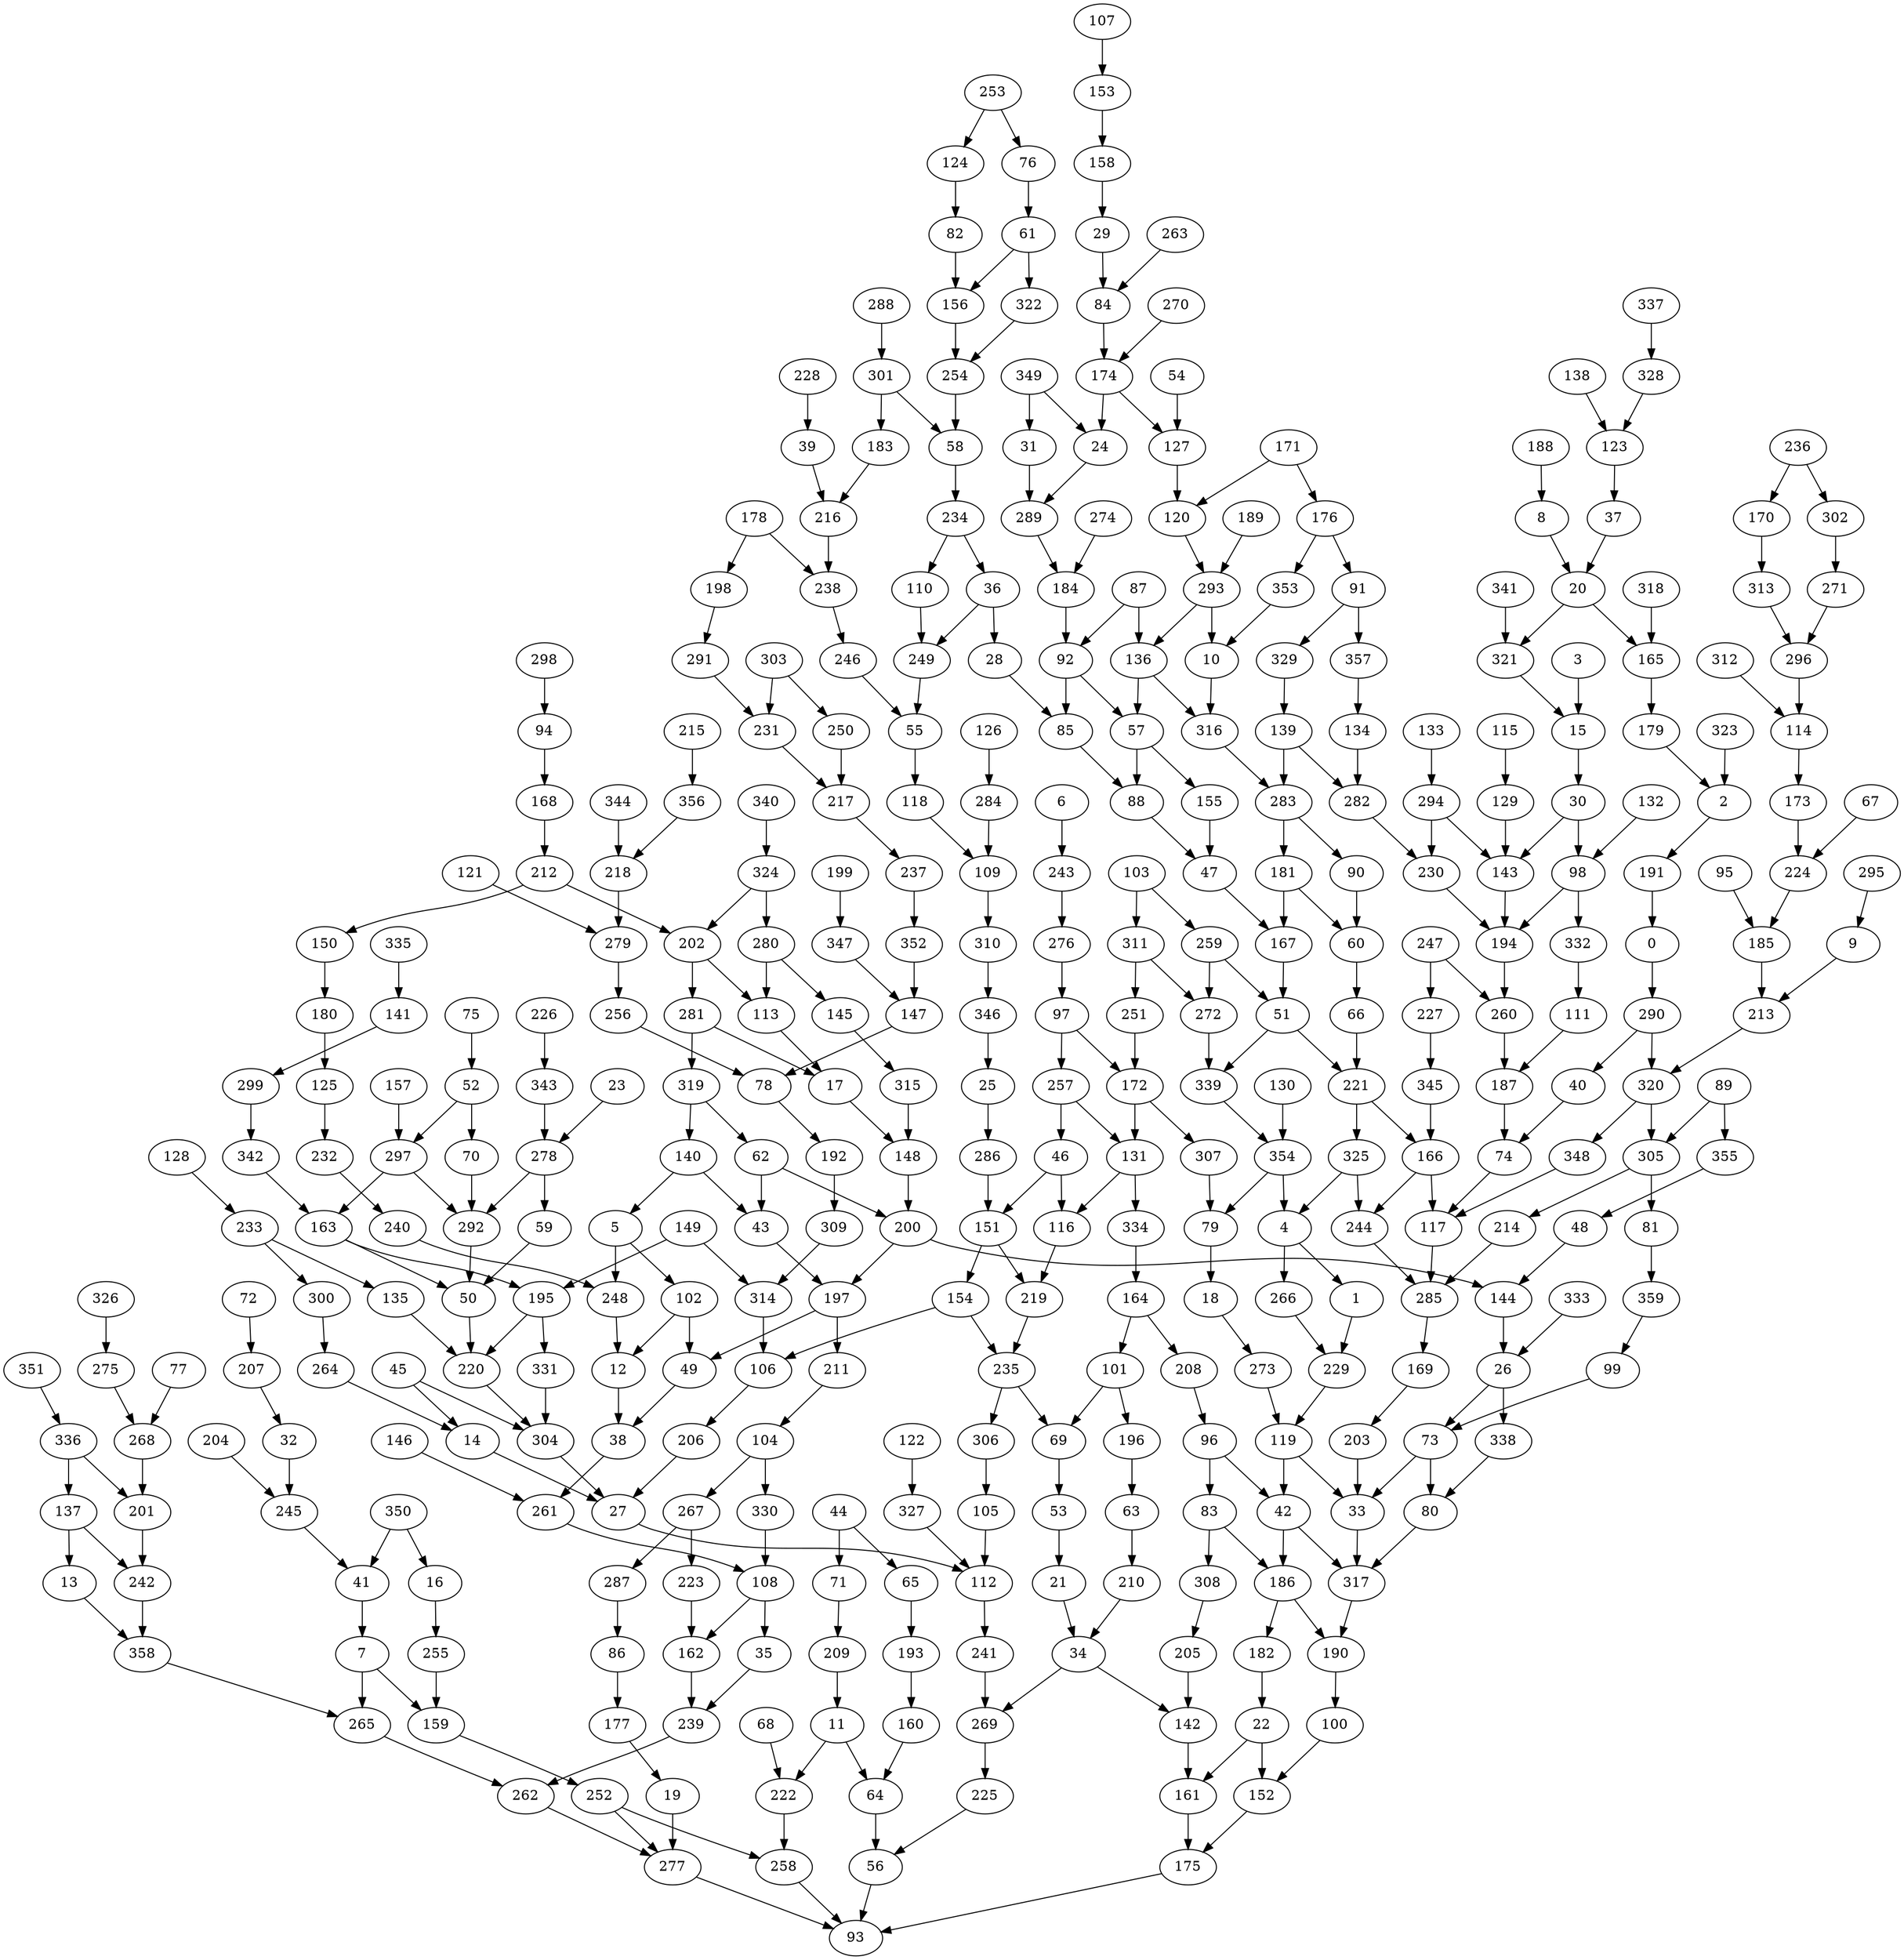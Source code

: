 strict digraph "" {
	0 -> 290;
	191 -> 0;
	1 -> 229;
	4 -> 1;
	4 -> 266;
	2 -> 191;
	179 -> 2;
	323 -> 2;
	325 -> 4;
	325 -> 244;
	354 -> 4;
	354 -> 79;
	5 -> 102;
	5 -> 248;
	140 -> 5;
	140 -> 43;
	7 -> 159;
	7 -> 265;
	41 -> 7;
	8 -> 20;
	188 -> 8;
	9 -> 213;
	295 -> 9;
	10 -> 316;
	293 -> 10;
	293 -> 136;
	353 -> 10;
	11 -> 64;
	11 -> 222;
	209 -> 11;
	12 -> 38;
	102 -> 12;
	102 -> 49;
	248 -> 12;
	13 -> 358;
	137 -> 13;
	137 -> 242;
	14 -> 27;
	45 -> 14;
	45 -> 304;
	264 -> 14;
	15 -> 30;
	3 -> 15;
	321 -> 15;
	16 -> 255;
	350 -> 41;
	350 -> 16;
	17 -> 148;
	113 -> 17;
	281 -> 17;
	281 -> 319;
	18 -> 273;
	79 -> 18;
	19 -> 277;
	177 -> 19;
	20 -> 321;
	20 -> 165;
	37 -> 20;
	21 -> 34;
	53 -> 21;
	22 -> 152;
	22 -> 161;
	182 -> 22;
	24 -> 289;
	174 -> 24;
	174 -> 127;
	349 -> 24;
	349 -> 31;
	25 -> 286;
	346 -> 25;
	26 -> 73;
	26 -> 338;
	144 -> 26;
	333 -> 26;
	27 -> 112;
	206 -> 27;
	304 -> 27;
	28 -> 85;
	36 -> 28;
	36 -> 249;
	29 -> 84;
	158 -> 29;
	30 -> 98;
	30 -> 143;
	31 -> 289;
	32 -> 245;
	207 -> 32;
	33 -> 317;
	73 -> 33;
	73 -> 80;
	119 -> 33;
	119 -> 42;
	203 -> 33;
	34 -> 142;
	34 -> 269;
	210 -> 34;
	35 -> 239;
	108 -> 35;
	108 -> 162;
	234 -> 36;
	234 -> 110;
	123 -> 37;
	38 -> 261;
	49 -> 38;
	39 -> 216;
	228 -> 39;
	40 -> 74;
	290 -> 40;
	290 -> 320;
	245 -> 41;
	42 -> 186;
	42 -> 317;
	96 -> 42;
	96 -> 83;
	43 -> 197;
	62 -> 43;
	62 -> 200;
	46 -> 116;
	46 -> 151;
	257 -> 46;
	257 -> 131;
	47 -> 167;
	88 -> 47;
	155 -> 47;
	48 -> 144;
	355 -> 48;
	197 -> 49;
	197 -> 211;
	50 -> 220;
	59 -> 50;
	163 -> 50;
	163 -> 195;
	292 -> 50;
	51 -> 221;
	51 -> 339;
	167 -> 51;
	259 -> 51;
	259 -> 272;
	52 -> 70;
	52 -> 297;
	75 -> 52;
	69 -> 53;
	55 -> 118;
	246 -> 55;
	249 -> 55;
	56 -> 93;
	64 -> 56;
	225 -> 56;
	57 -> 88;
	57 -> 155;
	92 -> 57;
	92 -> 85;
	136 -> 57;
	136 -> 316;
	58 -> 234;
	254 -> 58;
	301 -> 58;
	301 -> 183;
	278 -> 59;
	278 -> 292;
	60 -> 66;
	90 -> 60;
	181 -> 167;
	181 -> 60;
	61 -> 156;
	61 -> 322;
	76 -> 61;
	319 -> 140;
	319 -> 62;
	63 -> 210;
	196 -> 63;
	160 -> 64;
	65 -> 193;
	44 -> 65;
	44 -> 71;
	66 -> 221;
	101 -> 69;
	101 -> 196;
	235 -> 69;
	235 -> 306;
	70 -> 292;
	71 -> 209;
	99 -> 73;
	74 -> 117;
	187 -> 74;
	253 -> 76;
	253 -> 124;
	78 -> 192;
	147 -> 78;
	256 -> 78;
	307 -> 79;
	80 -> 317;
	338 -> 80;
	81 -> 359;
	305 -> 81;
	305 -> 214;
	82 -> 156;
	124 -> 82;
	83 -> 186;
	83 -> 308;
	84 -> 174;
	263 -> 84;
	85 -> 88;
	86 -> 177;
	287 -> 86;
	283 -> 90;
	283 -> 181;
	91 -> 357;
	91 -> 329;
	176 -> 353;
	176 -> 91;
	87 -> 92;
	87 -> 136;
	184 -> 92;
	175 -> 93;
	258 -> 93;
	277 -> 93;
	94 -> 168;
	298 -> 94;
	208 -> 96;
	97 -> 257;
	97 -> 172;
	276 -> 97;
	98 -> 332;
	98 -> 194;
	132 -> 98;
	359 -> 99;
	100 -> 152;
	190 -> 100;
	164 -> 101;
	164 -> 208;
	104 -> 330;
	104 -> 267;
	211 -> 104;
	105 -> 112;
	306 -> 105;
	106 -> 206;
	154 -> 235;
	154 -> 106;
	314 -> 106;
	261 -> 108;
	330 -> 108;
	109 -> 310;
	118 -> 109;
	284 -> 109;
	110 -> 249;
	111 -> 187;
	332 -> 111;
	112 -> 241;
	327 -> 112;
	202 -> 113;
	202 -> 281;
	280 -> 113;
	280 -> 145;
	114 -> 173;
	296 -> 114;
	312 -> 114;
	116 -> 219;
	131 -> 116;
	131 -> 334;
	117 -> 285;
	166 -> 117;
	166 -> 244;
	348 -> 117;
	229 -> 119;
	273 -> 119;
	120 -> 293;
	127 -> 120;
	171 -> 176;
	171 -> 120;
	138 -> 123;
	328 -> 123;
	125 -> 232;
	180 -> 125;
	54 -> 127;
	129 -> 143;
	115 -> 129;
	172 -> 307;
	172 -> 131;
	134 -> 282;
	357 -> 134;
	135 -> 220;
	233 -> 135;
	233 -> 300;
	336 -> 137;
	336 -> 201;
	139 -> 283;
	139 -> 282;
	329 -> 139;
	141 -> 299;
	335 -> 141;
	142 -> 161;
	205 -> 142;
	143 -> 194;
	294 -> 143;
	294 -> 230;
	200 -> 144;
	200 -> 197;
	145 -> 315;
	347 -> 147;
	352 -> 147;
	148 -> 200;
	315 -> 148;
	150 -> 180;
	212 -> 202;
	212 -> 150;
	151 -> 154;
	151 -> 219;
	286 -> 151;
	152 -> 175;
	153 -> 158;
	107 -> 153;
	156 -> 254;
	159 -> 252;
	255 -> 159;
	193 -> 160;
	161 -> 175;
	162 -> 239;
	223 -> 162;
	297 -> 163;
	297 -> 292;
	342 -> 163;
	334 -> 164;
	165 -> 179;
	318 -> 165;
	221 -> 325;
	221 -> 166;
	345 -> 166;
	168 -> 212;
	169 -> 203;
	285 -> 169;
	170 -> 313;
	236 -> 170;
	236 -> 302;
	251 -> 172;
	173 -> 224;
	270 -> 174;
	186 -> 182;
	186 -> 190;
	183 -> 216;
	274 -> 184;
	289 -> 184;
	185 -> 213;
	95 -> 185;
	224 -> 185;
	260 -> 187;
	317 -> 190;
	192 -> 309;
	194 -> 260;
	230 -> 194;
	195 -> 220;
	195 -> 331;
	149 -> 314;
	149 -> 195;
	198 -> 291;
	178 -> 198;
	178 -> 238;
	201 -> 242;
	268 -> 201;
	324 -> 202;
	324 -> 280;
	308 -> 205;
	72 -> 207;
	213 -> 320;
	214 -> 285;
	216 -> 238;
	217 -> 237;
	231 -> 217;
	250 -> 217;
	218 -> 279;
	344 -> 218;
	356 -> 218;
	219 -> 235;
	220 -> 304;
	222 -> 258;
	68 -> 222;
	267 -> 287;
	267 -> 223;
	67 -> 224;
	269 -> 225;
	227 -> 345;
	247 -> 260;
	247 -> 227;
	266 -> 229;
	282 -> 230;
	291 -> 231;
	303 -> 231;
	303 -> 250;
	232 -> 240;
	128 -> 233;
	237 -> 352;
	238 -> 246;
	239 -> 262;
	240 -> 248;
	241 -> 269;
	242 -> 358;
	243 -> 276;
	6 -> 243;
	244 -> 285;
	204 -> 245;
	311 -> 251;
	311 -> 272;
	252 -> 258;
	252 -> 277;
	322 -> 254;
	279 -> 256;
	103 -> 259;
	103 -> 311;
	146 -> 261;
	262 -> 277;
	265 -> 262;
	300 -> 264;
	358 -> 265;
	77 -> 268;
	275 -> 268;
	271 -> 296;
	302 -> 271;
	272 -> 339;
	326 -> 275;
	23 -> 278;
	343 -> 278;
	121 -> 279;
	316 -> 283;
	126 -> 284;
	189 -> 293;
	133 -> 294;
	313 -> 296;
	157 -> 297;
	299 -> 342;
	288 -> 301;
	331 -> 304;
	89 -> 355;
	89 -> 305;
	320 -> 305;
	320 -> 348;
	309 -> 314;
	310 -> 346;
	341 -> 321;
	340 -> 324;
	122 -> 327;
	337 -> 328;
	351 -> 336;
	339 -> 354;
	226 -> 343;
	199 -> 347;
	130 -> 354;
	215 -> 356;
}

